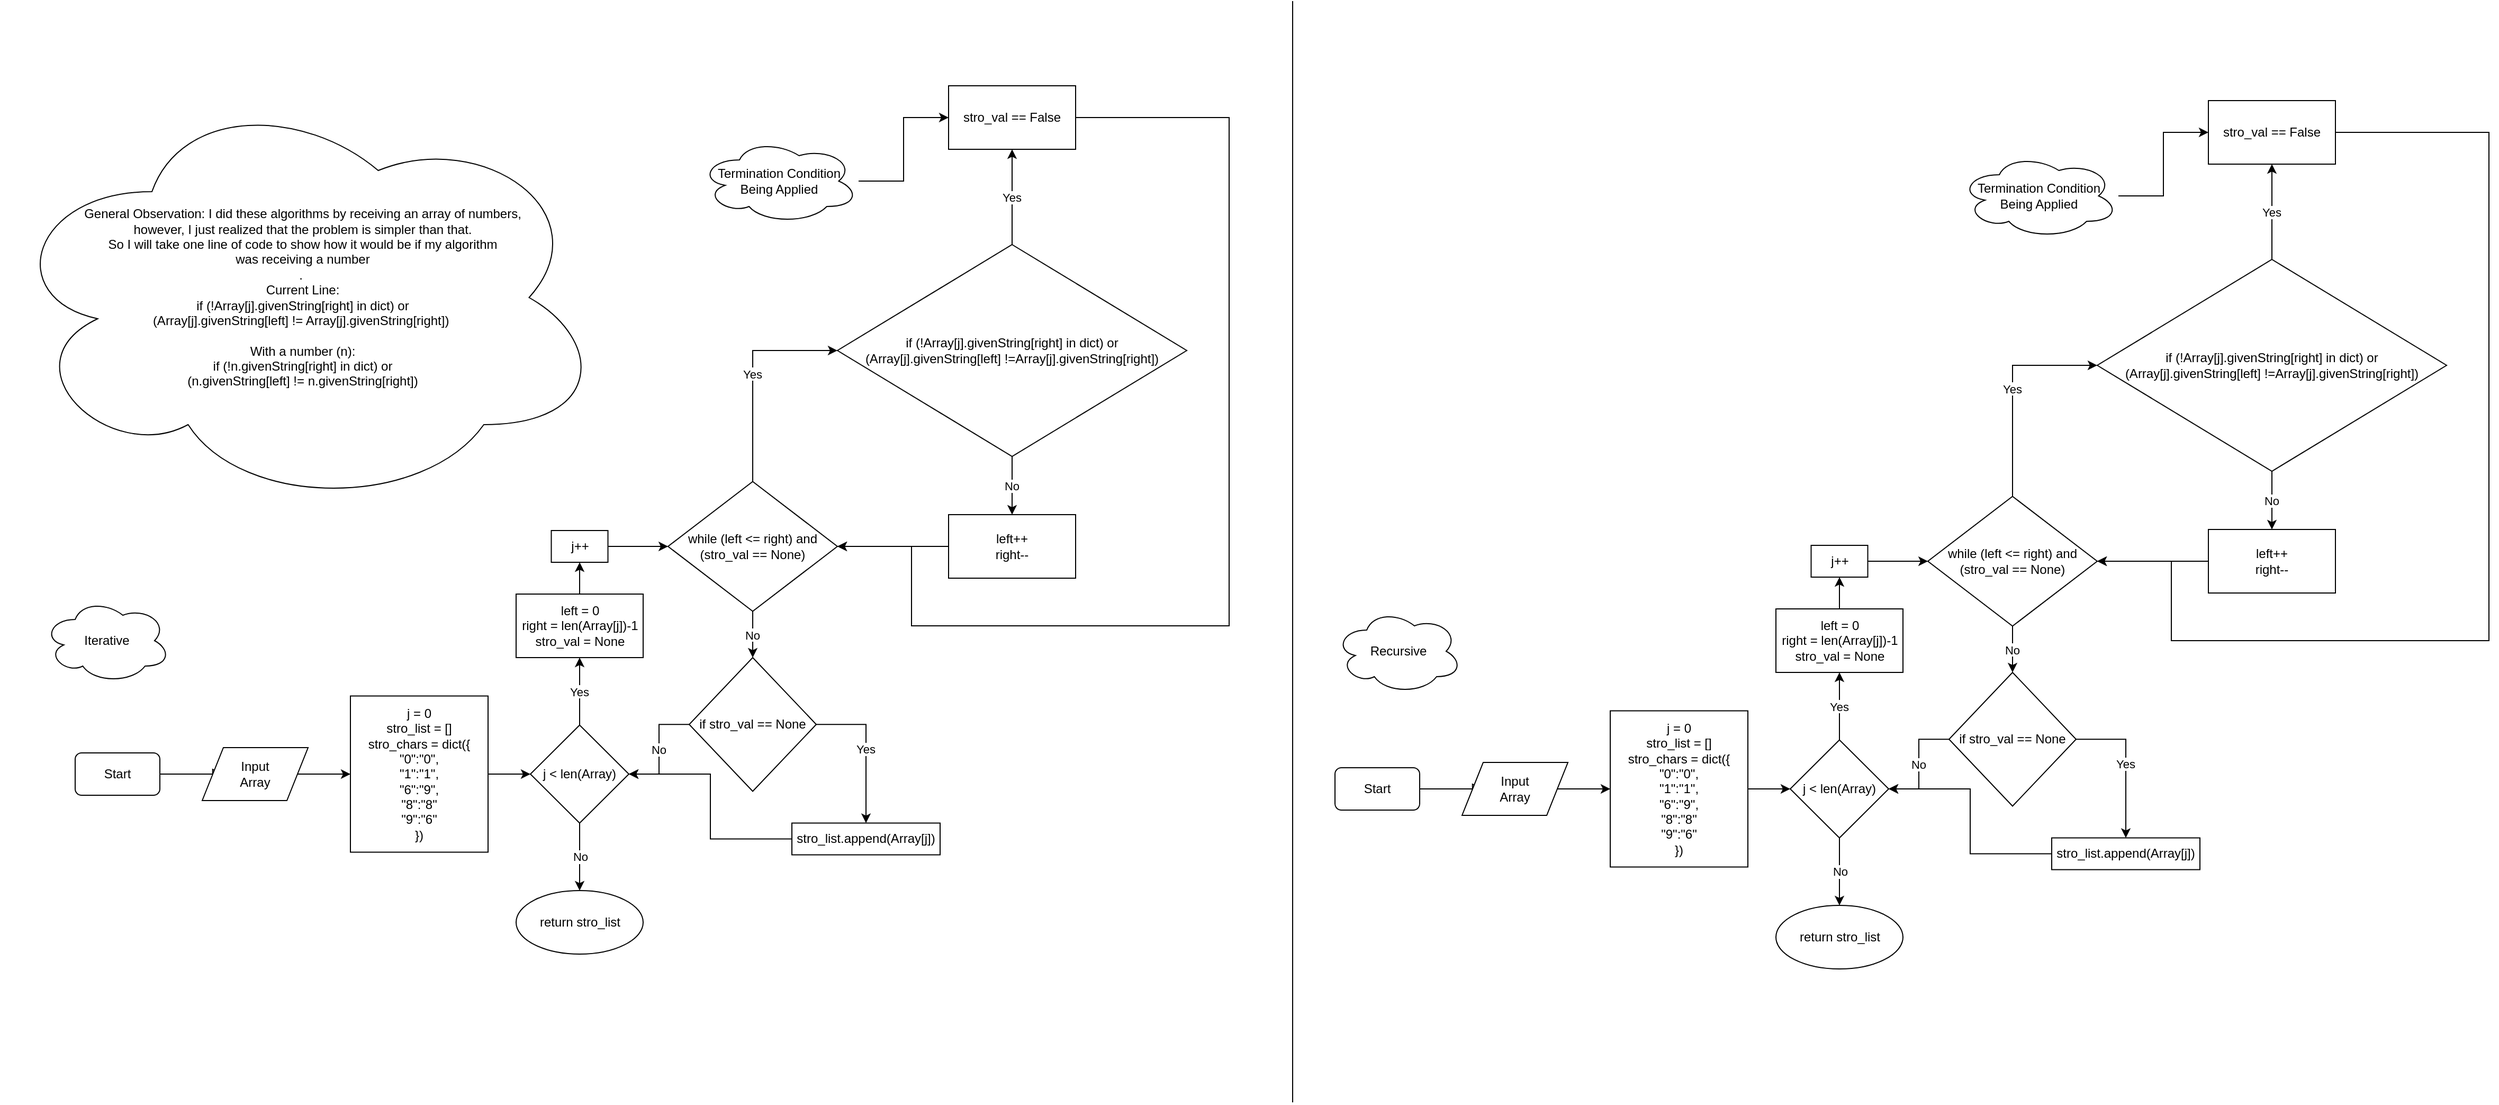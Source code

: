 <mxfile version="20.3.0" type="github">
  <diagram id="C5RBs43oDa-KdzZeNtuy" name="Page-1">
    <mxGraphModel dx="1532" dy="720" grid="1" gridSize="10" guides="1" tooltips="1" connect="1" arrows="1" fold="1" page="1" pageScale="1" pageWidth="827" pageHeight="1169" math="0" shadow="0">
      <root>
        <mxCell id="WIyWlLk6GJQsqaUBKTNV-0" />
        <mxCell id="WIyWlLk6GJQsqaUBKTNV-1" parent="WIyWlLk6GJQsqaUBKTNV-0" />
        <mxCell id="WIyWlLk6GJQsqaUBKTNV-2" value="" style="rounded=0;html=1;jettySize=auto;orthogonalLoop=1;fontSize=11;endArrow=block;endFill=0;endSize=8;strokeWidth=1;shadow=0;labelBackgroundColor=none;edgeStyle=orthogonalEdgeStyle;" parent="WIyWlLk6GJQsqaUBKTNV-1" source="WIyWlLk6GJQsqaUBKTNV-3" edge="1">
          <mxGeometry relative="1" as="geometry">
            <mxPoint x="-600" y="810" as="targetPoint" />
          </mxGeometry>
        </mxCell>
        <mxCell id="WIyWlLk6GJQsqaUBKTNV-3" value="Start" style="rounded=1;whiteSpace=wrap;html=1;fontSize=12;glass=0;strokeWidth=1;shadow=0;" parent="WIyWlLk6GJQsqaUBKTNV-1" vertex="1">
          <mxGeometry x="-740" y="790" width="80" height="40" as="geometry" />
        </mxCell>
        <mxCell id="UAvPD8WfjczdkTZnf0Nm-81" value="" style="edgeStyle=orthogonalEdgeStyle;rounded=0;orthogonalLoop=1;jettySize=auto;html=0;" parent="WIyWlLk6GJQsqaUBKTNV-1" source="UAvPD8WfjczdkTZnf0Nm-73" target="UAvPD8WfjczdkTZnf0Nm-78" edge="1">
          <mxGeometry relative="1" as="geometry" />
        </mxCell>
        <mxCell id="UAvPD8WfjczdkTZnf0Nm-73" value="Input&lt;br&gt;Array" style="shape=parallelogram;perimeter=parallelogramPerimeter;whiteSpace=wrap;html=1;fixedSize=1;" parent="WIyWlLk6GJQsqaUBKTNV-1" vertex="1">
          <mxGeometry x="-620" y="785" width="100" height="50" as="geometry" />
        </mxCell>
        <mxCell id="UAvPD8WfjczdkTZnf0Nm-83" value="Yes" style="edgeStyle=orthogonalEdgeStyle;rounded=0;orthogonalLoop=1;jettySize=auto;html=0;" parent="WIyWlLk6GJQsqaUBKTNV-1" source="UAvPD8WfjczdkTZnf0Nm-76" target="UAvPD8WfjczdkTZnf0Nm-82" edge="1">
          <mxGeometry relative="1" as="geometry" />
        </mxCell>
        <mxCell id="SS6zmwQ81CMFTvqJXIf2-1" value="No" style="edgeStyle=orthogonalEdgeStyle;rounded=0;orthogonalLoop=1;jettySize=auto;html=1;" edge="1" parent="WIyWlLk6GJQsqaUBKTNV-1" source="UAvPD8WfjczdkTZnf0Nm-76" target="SS6zmwQ81CMFTvqJXIf2-0">
          <mxGeometry relative="1" as="geometry" />
        </mxCell>
        <mxCell id="UAvPD8WfjczdkTZnf0Nm-76" value="j &amp;lt; len(Array)" style="rhombus;whiteSpace=wrap;html=1;" parent="WIyWlLk6GJQsqaUBKTNV-1" vertex="1">
          <mxGeometry x="-310" y="763.75" width="93" height="92.5" as="geometry" />
        </mxCell>
        <mxCell id="UAvPD8WfjczdkTZnf0Nm-80" value="" style="edgeStyle=orthogonalEdgeStyle;rounded=0;orthogonalLoop=1;jettySize=auto;html=0;" parent="WIyWlLk6GJQsqaUBKTNV-1" source="UAvPD8WfjczdkTZnf0Nm-78" target="UAvPD8WfjczdkTZnf0Nm-76" edge="1">
          <mxGeometry relative="1" as="geometry" />
        </mxCell>
        <mxCell id="UAvPD8WfjczdkTZnf0Nm-78" value="j = 0&lt;br&gt;stro_list = []&lt;br&gt;stro_chars = dict({&lt;br&gt;&quot;0&quot;:&quot;0&quot;,&lt;br&gt;&quot;1&quot;:&quot;1&quot;,&lt;br&gt;&quot;6&quot;:&quot;9&quot;,&lt;br&gt;&quot;8&quot;:&quot;8&quot;&lt;br&gt;&quot;9&quot;:&quot;6&quot;&lt;br&gt;})" style="whiteSpace=wrap;html=1;" parent="WIyWlLk6GJQsqaUBKTNV-1" vertex="1">
          <mxGeometry x="-480" y="736.25" width="130" height="147.5" as="geometry" />
        </mxCell>
        <mxCell id="UAvPD8WfjczdkTZnf0Nm-93" value="" style="edgeStyle=orthogonalEdgeStyle;rounded=0;orthogonalLoop=1;jettySize=auto;html=0;" parent="WIyWlLk6GJQsqaUBKTNV-1" source="UAvPD8WfjczdkTZnf0Nm-82" target="UAvPD8WfjczdkTZnf0Nm-92" edge="1">
          <mxGeometry relative="1" as="geometry" />
        </mxCell>
        <mxCell id="UAvPD8WfjczdkTZnf0Nm-82" value="left = 0&lt;br&gt;right = len(Array[j])-1&lt;br&gt;stro_val = None" style="whiteSpace=wrap;html=1;" parent="WIyWlLk6GJQsqaUBKTNV-1" vertex="1">
          <mxGeometry x="-323.5" y="640" width="120" height="60" as="geometry" />
        </mxCell>
        <mxCell id="UAvPD8WfjczdkTZnf0Nm-95" value="" style="edgeStyle=orthogonalEdgeStyle;rounded=0;orthogonalLoop=1;jettySize=auto;html=0;" parent="WIyWlLk6GJQsqaUBKTNV-1" source="UAvPD8WfjczdkTZnf0Nm-92" target="UAvPD8WfjczdkTZnf0Nm-94" edge="1">
          <mxGeometry relative="1" as="geometry" />
        </mxCell>
        <mxCell id="UAvPD8WfjczdkTZnf0Nm-92" value="j++" style="whiteSpace=wrap;html=1;" parent="WIyWlLk6GJQsqaUBKTNV-1" vertex="1">
          <mxGeometry x="-290.25" y="580" width="53.5" height="30" as="geometry" />
        </mxCell>
        <mxCell id="UAvPD8WfjczdkTZnf0Nm-100" value="Yes" style="edgeStyle=orthogonalEdgeStyle;rounded=0;orthogonalLoop=1;jettySize=auto;html=0;entryX=0;entryY=0.5;entryDx=0;entryDy=0;" parent="WIyWlLk6GJQsqaUBKTNV-1" source="UAvPD8WfjczdkTZnf0Nm-94" target="UAvPD8WfjczdkTZnf0Nm-96" edge="1">
          <mxGeometry relative="1" as="geometry" />
        </mxCell>
        <mxCell id="UAvPD8WfjczdkTZnf0Nm-124" value="No" style="edgeStyle=orthogonalEdgeStyle;rounded=0;orthogonalLoop=1;jettySize=auto;html=0;" parent="WIyWlLk6GJQsqaUBKTNV-1" source="UAvPD8WfjczdkTZnf0Nm-94" target="UAvPD8WfjczdkTZnf0Nm-115" edge="1">
          <mxGeometry relative="1" as="geometry" />
        </mxCell>
        <mxCell id="UAvPD8WfjczdkTZnf0Nm-94" value="while (left &amp;lt;= right) and (stro_val == None)" style="rhombus;whiteSpace=wrap;html=1;" parent="WIyWlLk6GJQsqaUBKTNV-1" vertex="1">
          <mxGeometry x="-180" y="533.75" width="160" height="122.5" as="geometry" />
        </mxCell>
        <mxCell id="UAvPD8WfjczdkTZnf0Nm-105" value="Yes" style="edgeStyle=orthogonalEdgeStyle;rounded=0;orthogonalLoop=1;jettySize=auto;html=0;" parent="WIyWlLk6GJQsqaUBKTNV-1" source="UAvPD8WfjczdkTZnf0Nm-96" target="UAvPD8WfjczdkTZnf0Nm-102" edge="1">
          <mxGeometry relative="1" as="geometry" />
        </mxCell>
        <mxCell id="UAvPD8WfjczdkTZnf0Nm-113" value="No" style="edgeStyle=orthogonalEdgeStyle;rounded=0;orthogonalLoop=1;jettySize=auto;html=0;" parent="WIyWlLk6GJQsqaUBKTNV-1" source="UAvPD8WfjczdkTZnf0Nm-96" target="UAvPD8WfjczdkTZnf0Nm-112" edge="1">
          <mxGeometry relative="1" as="geometry" />
        </mxCell>
        <mxCell id="UAvPD8WfjczdkTZnf0Nm-96" value="if (!Array[j].givenString[right] in dict) or&lt;br&gt;(Array[j].givenString[left] !=Array[j].givenString[right])" style="rhombus;whiteSpace=wrap;html=1;" parent="WIyWlLk6GJQsqaUBKTNV-1" vertex="1">
          <mxGeometry x="-20" y="310" width="330" height="200" as="geometry" />
        </mxCell>
        <mxCell id="UAvPD8WfjczdkTZnf0Nm-106" style="edgeStyle=orthogonalEdgeStyle;rounded=0;orthogonalLoop=1;jettySize=auto;html=0;entryX=1;entryY=0.5;entryDx=0;entryDy=0;" parent="WIyWlLk6GJQsqaUBKTNV-1" source="UAvPD8WfjczdkTZnf0Nm-102" target="UAvPD8WfjczdkTZnf0Nm-94" edge="1">
          <mxGeometry relative="1" as="geometry">
            <Array as="points">
              <mxPoint x="350" y="190" />
              <mxPoint x="350" y="670" />
              <mxPoint x="50" y="670" />
              <mxPoint x="50" y="595" />
            </Array>
          </mxGeometry>
        </mxCell>
        <mxCell id="UAvPD8WfjczdkTZnf0Nm-102" value="stro_val == False" style="whiteSpace=wrap;html=1;" parent="WIyWlLk6GJQsqaUBKTNV-1" vertex="1">
          <mxGeometry x="85" y="160" width="120" height="60" as="geometry" />
        </mxCell>
        <mxCell id="UAvPD8WfjczdkTZnf0Nm-114" style="edgeStyle=orthogonalEdgeStyle;rounded=0;orthogonalLoop=1;jettySize=auto;html=0;" parent="WIyWlLk6GJQsqaUBKTNV-1" source="UAvPD8WfjczdkTZnf0Nm-112" edge="1">
          <mxGeometry relative="1" as="geometry">
            <mxPoint x="-20" y="595.0" as="targetPoint" />
          </mxGeometry>
        </mxCell>
        <mxCell id="UAvPD8WfjczdkTZnf0Nm-112" value="left++&lt;br&gt;right--" style="whiteSpace=wrap;html=1;" parent="WIyWlLk6GJQsqaUBKTNV-1" vertex="1">
          <mxGeometry x="85" y="565" width="120" height="60" as="geometry" />
        </mxCell>
        <mxCell id="UAvPD8WfjczdkTZnf0Nm-119" value="Yes" style="edgeStyle=orthogonalEdgeStyle;rounded=0;orthogonalLoop=1;jettySize=auto;html=0;exitX=1;exitY=0.5;exitDx=0;exitDy=0;" parent="WIyWlLk6GJQsqaUBKTNV-1" source="UAvPD8WfjczdkTZnf0Nm-115" target="UAvPD8WfjczdkTZnf0Nm-118" edge="1">
          <mxGeometry relative="1" as="geometry" />
        </mxCell>
        <mxCell id="UAvPD8WfjczdkTZnf0Nm-122" value="No" style="edgeStyle=orthogonalEdgeStyle;rounded=0;orthogonalLoop=1;jettySize=auto;html=0;entryX=1;entryY=0.5;entryDx=0;entryDy=0;" parent="WIyWlLk6GJQsqaUBKTNV-1" source="UAvPD8WfjczdkTZnf0Nm-115" target="UAvPD8WfjczdkTZnf0Nm-76" edge="1">
          <mxGeometry relative="1" as="geometry" />
        </mxCell>
        <mxCell id="UAvPD8WfjczdkTZnf0Nm-115" value="if stro_val == None" style="rhombus;whiteSpace=wrap;html=1;" parent="WIyWlLk6GJQsqaUBKTNV-1" vertex="1">
          <mxGeometry x="-160" y="700" width="120" height="126.25" as="geometry" />
        </mxCell>
        <mxCell id="UAvPD8WfjczdkTZnf0Nm-123" style="edgeStyle=orthogonalEdgeStyle;rounded=0;orthogonalLoop=1;jettySize=auto;html=0;entryX=1;entryY=0.5;entryDx=0;entryDy=0;" parent="WIyWlLk6GJQsqaUBKTNV-1" source="UAvPD8WfjczdkTZnf0Nm-118" target="UAvPD8WfjczdkTZnf0Nm-76" edge="1">
          <mxGeometry relative="1" as="geometry" />
        </mxCell>
        <mxCell id="UAvPD8WfjczdkTZnf0Nm-118" value="stro_list.append(Array[j])" style="whiteSpace=wrap;html=1;" parent="WIyWlLk6GJQsqaUBKTNV-1" vertex="1">
          <mxGeometry x="-63" y="856.25" width="140" height="30" as="geometry" />
        </mxCell>
        <mxCell id="SS6zmwQ81CMFTvqJXIf2-0" value="return stro_list" style="ellipse;whiteSpace=wrap;html=1;" vertex="1" parent="WIyWlLk6GJQsqaUBKTNV-1">
          <mxGeometry x="-323.5" y="920" width="120" height="60" as="geometry" />
        </mxCell>
        <mxCell id="SS6zmwQ81CMFTvqJXIf2-3" style="edgeStyle=orthogonalEdgeStyle;rounded=0;orthogonalLoop=1;jettySize=auto;html=1;" edge="1" parent="WIyWlLk6GJQsqaUBKTNV-1" source="SS6zmwQ81CMFTvqJXIf2-2" target="UAvPD8WfjczdkTZnf0Nm-102">
          <mxGeometry relative="1" as="geometry" />
        </mxCell>
        <mxCell id="SS6zmwQ81CMFTvqJXIf2-2" value="Termination Condition Being Applied" style="ellipse;shape=cloud;whiteSpace=wrap;html=1;" vertex="1" parent="WIyWlLk6GJQsqaUBKTNV-1">
          <mxGeometry x="-150" y="210" width="150" height="80" as="geometry" />
        </mxCell>
        <mxCell id="SS6zmwQ81CMFTvqJXIf2-4" value="" style="rounded=0;html=1;jettySize=auto;orthogonalLoop=1;fontSize=11;endArrow=block;endFill=0;endSize=8;strokeWidth=1;shadow=0;labelBackgroundColor=none;edgeStyle=orthogonalEdgeStyle;" edge="1" parent="WIyWlLk6GJQsqaUBKTNV-1" source="SS6zmwQ81CMFTvqJXIf2-5">
          <mxGeometry relative="1" as="geometry">
            <mxPoint x="590.0" y="824" as="targetPoint" />
          </mxGeometry>
        </mxCell>
        <mxCell id="SS6zmwQ81CMFTvqJXIf2-5" value="Start" style="rounded=1;whiteSpace=wrap;html=1;fontSize=12;glass=0;strokeWidth=1;shadow=0;" vertex="1" parent="WIyWlLk6GJQsqaUBKTNV-1">
          <mxGeometry x="450" y="804" width="80" height="40" as="geometry" />
        </mxCell>
        <mxCell id="SS6zmwQ81CMFTvqJXIf2-6" value="" style="edgeStyle=orthogonalEdgeStyle;rounded=0;orthogonalLoop=1;jettySize=auto;html=0;" edge="1" parent="WIyWlLk6GJQsqaUBKTNV-1" source="SS6zmwQ81CMFTvqJXIf2-7" target="SS6zmwQ81CMFTvqJXIf2-12">
          <mxGeometry relative="1" as="geometry" />
        </mxCell>
        <mxCell id="SS6zmwQ81CMFTvqJXIf2-7" value="Input&lt;br&gt;Array" style="shape=parallelogram;perimeter=parallelogramPerimeter;whiteSpace=wrap;html=1;fixedSize=1;" vertex="1" parent="WIyWlLk6GJQsqaUBKTNV-1">
          <mxGeometry x="570" y="799" width="100" height="50" as="geometry" />
        </mxCell>
        <mxCell id="SS6zmwQ81CMFTvqJXIf2-8" value="Yes" style="edgeStyle=orthogonalEdgeStyle;rounded=0;orthogonalLoop=1;jettySize=auto;html=0;" edge="1" parent="WIyWlLk6GJQsqaUBKTNV-1" source="SS6zmwQ81CMFTvqJXIf2-10" target="SS6zmwQ81CMFTvqJXIf2-14">
          <mxGeometry relative="1" as="geometry" />
        </mxCell>
        <mxCell id="SS6zmwQ81CMFTvqJXIf2-9" value="No" style="edgeStyle=orthogonalEdgeStyle;rounded=0;orthogonalLoop=1;jettySize=auto;html=1;" edge="1" parent="WIyWlLk6GJQsqaUBKTNV-1" source="SS6zmwQ81CMFTvqJXIf2-10" target="SS6zmwQ81CMFTvqJXIf2-32">
          <mxGeometry relative="1" as="geometry" />
        </mxCell>
        <mxCell id="SS6zmwQ81CMFTvqJXIf2-10" value="j &amp;lt; len(Array)" style="rhombus;whiteSpace=wrap;html=1;" vertex="1" parent="WIyWlLk6GJQsqaUBKTNV-1">
          <mxGeometry x="880" y="777.75" width="93" height="92.5" as="geometry" />
        </mxCell>
        <mxCell id="SS6zmwQ81CMFTvqJXIf2-11" value="" style="edgeStyle=orthogonalEdgeStyle;rounded=0;orthogonalLoop=1;jettySize=auto;html=0;" edge="1" parent="WIyWlLk6GJQsqaUBKTNV-1" source="SS6zmwQ81CMFTvqJXIf2-12" target="SS6zmwQ81CMFTvqJXIf2-10">
          <mxGeometry relative="1" as="geometry" />
        </mxCell>
        <mxCell id="SS6zmwQ81CMFTvqJXIf2-12" value="j = 0&lt;br&gt;stro_list = []&lt;br&gt;stro_chars = dict({&lt;br&gt;&quot;0&quot;:&quot;0&quot;,&lt;br&gt;&quot;1&quot;:&quot;1&quot;,&lt;br&gt;&quot;6&quot;:&quot;9&quot;,&lt;br&gt;&quot;8&quot;:&quot;8&quot;&lt;br&gt;&quot;9&quot;:&quot;6&quot;&lt;br&gt;})" style="whiteSpace=wrap;html=1;" vertex="1" parent="WIyWlLk6GJQsqaUBKTNV-1">
          <mxGeometry x="710" y="750.25" width="130" height="147.5" as="geometry" />
        </mxCell>
        <mxCell id="SS6zmwQ81CMFTvqJXIf2-13" value="" style="edgeStyle=orthogonalEdgeStyle;rounded=0;orthogonalLoop=1;jettySize=auto;html=0;" edge="1" parent="WIyWlLk6GJQsqaUBKTNV-1" source="SS6zmwQ81CMFTvqJXIf2-14" target="SS6zmwQ81CMFTvqJXIf2-16">
          <mxGeometry relative="1" as="geometry" />
        </mxCell>
        <mxCell id="SS6zmwQ81CMFTvqJXIf2-14" value="left = 0&lt;br&gt;right = len(Array[j])-1&lt;br&gt;stro_val = None" style="whiteSpace=wrap;html=1;" vertex="1" parent="WIyWlLk6GJQsqaUBKTNV-1">
          <mxGeometry x="866.5" y="654" width="120" height="60" as="geometry" />
        </mxCell>
        <mxCell id="SS6zmwQ81CMFTvqJXIf2-15" value="" style="edgeStyle=orthogonalEdgeStyle;rounded=0;orthogonalLoop=1;jettySize=auto;html=0;" edge="1" parent="WIyWlLk6GJQsqaUBKTNV-1" source="SS6zmwQ81CMFTvqJXIf2-16" target="SS6zmwQ81CMFTvqJXIf2-19">
          <mxGeometry relative="1" as="geometry" />
        </mxCell>
        <mxCell id="SS6zmwQ81CMFTvqJXIf2-16" value="j++" style="whiteSpace=wrap;html=1;" vertex="1" parent="WIyWlLk6GJQsqaUBKTNV-1">
          <mxGeometry x="899.75" y="594" width="53.5" height="30" as="geometry" />
        </mxCell>
        <mxCell id="SS6zmwQ81CMFTvqJXIf2-17" value="Yes" style="edgeStyle=orthogonalEdgeStyle;rounded=0;orthogonalLoop=1;jettySize=auto;html=0;entryX=0;entryY=0.5;entryDx=0;entryDy=0;" edge="1" parent="WIyWlLk6GJQsqaUBKTNV-1" source="SS6zmwQ81CMFTvqJXIf2-19" target="SS6zmwQ81CMFTvqJXIf2-22">
          <mxGeometry relative="1" as="geometry" />
        </mxCell>
        <mxCell id="SS6zmwQ81CMFTvqJXIf2-18" value="No" style="edgeStyle=orthogonalEdgeStyle;rounded=0;orthogonalLoop=1;jettySize=auto;html=0;" edge="1" parent="WIyWlLk6GJQsqaUBKTNV-1" source="SS6zmwQ81CMFTvqJXIf2-19" target="SS6zmwQ81CMFTvqJXIf2-29">
          <mxGeometry relative="1" as="geometry" />
        </mxCell>
        <mxCell id="SS6zmwQ81CMFTvqJXIf2-19" value="while (left &amp;lt;= right) and (stro_val == None)" style="rhombus;whiteSpace=wrap;html=1;" vertex="1" parent="WIyWlLk6GJQsqaUBKTNV-1">
          <mxGeometry x="1010" y="547.75" width="160" height="122.5" as="geometry" />
        </mxCell>
        <mxCell id="SS6zmwQ81CMFTvqJXIf2-20" value="Yes" style="edgeStyle=orthogonalEdgeStyle;rounded=0;orthogonalLoop=1;jettySize=auto;html=0;" edge="1" parent="WIyWlLk6GJQsqaUBKTNV-1" source="SS6zmwQ81CMFTvqJXIf2-22" target="SS6zmwQ81CMFTvqJXIf2-24">
          <mxGeometry relative="1" as="geometry" />
        </mxCell>
        <mxCell id="SS6zmwQ81CMFTvqJXIf2-21" value="No" style="edgeStyle=orthogonalEdgeStyle;rounded=0;orthogonalLoop=1;jettySize=auto;html=0;" edge="1" parent="WIyWlLk6GJQsqaUBKTNV-1" source="SS6zmwQ81CMFTvqJXIf2-22" target="SS6zmwQ81CMFTvqJXIf2-26">
          <mxGeometry relative="1" as="geometry" />
        </mxCell>
        <mxCell id="SS6zmwQ81CMFTvqJXIf2-22" value="if (!Array[j].givenString[right] in dict) or&lt;br&gt;(Array[j].givenString[left] !=Array[j].givenString[right])" style="rhombus;whiteSpace=wrap;html=1;" vertex="1" parent="WIyWlLk6GJQsqaUBKTNV-1">
          <mxGeometry x="1170" y="324" width="330" height="200" as="geometry" />
        </mxCell>
        <mxCell id="SS6zmwQ81CMFTvqJXIf2-23" style="edgeStyle=orthogonalEdgeStyle;rounded=0;orthogonalLoop=1;jettySize=auto;html=0;entryX=1;entryY=0.5;entryDx=0;entryDy=0;" edge="1" parent="WIyWlLk6GJQsqaUBKTNV-1" source="SS6zmwQ81CMFTvqJXIf2-24" target="SS6zmwQ81CMFTvqJXIf2-19">
          <mxGeometry relative="1" as="geometry">
            <Array as="points">
              <mxPoint x="1540" y="204" />
              <mxPoint x="1540" y="684" />
              <mxPoint x="1240" y="684" />
              <mxPoint x="1240" y="609" />
            </Array>
          </mxGeometry>
        </mxCell>
        <mxCell id="SS6zmwQ81CMFTvqJXIf2-24" value="stro_val == False" style="whiteSpace=wrap;html=1;" vertex="1" parent="WIyWlLk6GJQsqaUBKTNV-1">
          <mxGeometry x="1275" y="174" width="120" height="60" as="geometry" />
        </mxCell>
        <mxCell id="SS6zmwQ81CMFTvqJXIf2-25" style="edgeStyle=orthogonalEdgeStyle;rounded=0;orthogonalLoop=1;jettySize=auto;html=0;" edge="1" parent="WIyWlLk6GJQsqaUBKTNV-1" source="SS6zmwQ81CMFTvqJXIf2-26">
          <mxGeometry relative="1" as="geometry">
            <mxPoint x="1170.0" y="609" as="targetPoint" />
          </mxGeometry>
        </mxCell>
        <mxCell id="SS6zmwQ81CMFTvqJXIf2-26" value="left++&lt;br&gt;right--" style="whiteSpace=wrap;html=1;" vertex="1" parent="WIyWlLk6GJQsqaUBKTNV-1">
          <mxGeometry x="1275" y="579" width="120" height="60" as="geometry" />
        </mxCell>
        <mxCell id="SS6zmwQ81CMFTvqJXIf2-27" value="Yes" style="edgeStyle=orthogonalEdgeStyle;rounded=0;orthogonalLoop=1;jettySize=auto;html=0;exitX=1;exitY=0.5;exitDx=0;exitDy=0;" edge="1" parent="WIyWlLk6GJQsqaUBKTNV-1" source="SS6zmwQ81CMFTvqJXIf2-29" target="SS6zmwQ81CMFTvqJXIf2-31">
          <mxGeometry relative="1" as="geometry" />
        </mxCell>
        <mxCell id="SS6zmwQ81CMFTvqJXIf2-28" value="No" style="edgeStyle=orthogonalEdgeStyle;rounded=0;orthogonalLoop=1;jettySize=auto;html=0;entryX=1;entryY=0.5;entryDx=0;entryDy=0;" edge="1" parent="WIyWlLk6GJQsqaUBKTNV-1" source="SS6zmwQ81CMFTvqJXIf2-29" target="SS6zmwQ81CMFTvqJXIf2-10">
          <mxGeometry relative="1" as="geometry" />
        </mxCell>
        <mxCell id="SS6zmwQ81CMFTvqJXIf2-29" value="if stro_val == None" style="rhombus;whiteSpace=wrap;html=1;" vertex="1" parent="WIyWlLk6GJQsqaUBKTNV-1">
          <mxGeometry x="1030" y="714" width="120" height="126.25" as="geometry" />
        </mxCell>
        <mxCell id="SS6zmwQ81CMFTvqJXIf2-30" style="edgeStyle=orthogonalEdgeStyle;rounded=0;orthogonalLoop=1;jettySize=auto;html=0;entryX=1;entryY=0.5;entryDx=0;entryDy=0;" edge="1" parent="WIyWlLk6GJQsqaUBKTNV-1" source="SS6zmwQ81CMFTvqJXIf2-31" target="SS6zmwQ81CMFTvqJXIf2-10">
          <mxGeometry relative="1" as="geometry" />
        </mxCell>
        <mxCell id="SS6zmwQ81CMFTvqJXIf2-31" value="stro_list.append(Array[j])" style="whiteSpace=wrap;html=1;" vertex="1" parent="WIyWlLk6GJQsqaUBKTNV-1">
          <mxGeometry x="1127" y="870.25" width="140" height="30" as="geometry" />
        </mxCell>
        <mxCell id="SS6zmwQ81CMFTvqJXIf2-32" value="return stro_list" style="ellipse;whiteSpace=wrap;html=1;" vertex="1" parent="WIyWlLk6GJQsqaUBKTNV-1">
          <mxGeometry x="866.5" y="934" width="120" height="60" as="geometry" />
        </mxCell>
        <mxCell id="SS6zmwQ81CMFTvqJXIf2-33" style="edgeStyle=orthogonalEdgeStyle;rounded=0;orthogonalLoop=1;jettySize=auto;html=1;" edge="1" parent="WIyWlLk6GJQsqaUBKTNV-1" source="SS6zmwQ81CMFTvqJXIf2-34" target="SS6zmwQ81CMFTvqJXIf2-24">
          <mxGeometry relative="1" as="geometry" />
        </mxCell>
        <mxCell id="SS6zmwQ81CMFTvqJXIf2-34" value="Termination Condition Being Applied" style="ellipse;shape=cloud;whiteSpace=wrap;html=1;" vertex="1" parent="WIyWlLk6GJQsqaUBKTNV-1">
          <mxGeometry x="1040" y="224" width="150" height="80" as="geometry" />
        </mxCell>
        <mxCell id="SS6zmwQ81CMFTvqJXIf2-35" value="" style="endArrow=none;html=1;rounded=0;" edge="1" parent="WIyWlLk6GJQsqaUBKTNV-1">
          <mxGeometry width="50" height="50" relative="1" as="geometry">
            <mxPoint x="410" y="1120" as="sourcePoint" />
            <mxPoint x="410" y="80" as="targetPoint" />
          </mxGeometry>
        </mxCell>
        <mxCell id="SS6zmwQ81CMFTvqJXIf2-36" value="Iterative" style="ellipse;shape=cloud;whiteSpace=wrap;html=1;" vertex="1" parent="WIyWlLk6GJQsqaUBKTNV-1">
          <mxGeometry x="-770" y="644" width="120" height="80" as="geometry" />
        </mxCell>
        <mxCell id="SS6zmwQ81CMFTvqJXIf2-37" value="Recursive" style="ellipse;shape=cloud;whiteSpace=wrap;html=1;" vertex="1" parent="WIyWlLk6GJQsqaUBKTNV-1">
          <mxGeometry x="450" y="654" width="120" height="80" as="geometry" />
        </mxCell>
        <mxCell id="SS6zmwQ81CMFTvqJXIf2-39" value="General Observation: I did these algorithms by receiving an array of numbers, &lt;br&gt;however, I just realized that the problem is simpler than that.&lt;br&gt;So I will take one line of code to show how it would be if my algorithm&lt;br&gt;was receiving a number&lt;br&gt;.&amp;nbsp;&lt;br&gt;Current Line:&lt;br&gt;if (!Array[j].givenString[right] in dict) or&lt;br&gt;(Array[j].givenString[left] != Array[j].givenString[right])&amp;nbsp;&lt;br&gt;&lt;br&gt;With a number (n):&lt;br&gt;if (!n.givenString[right] in dict) or&lt;br&gt;(n.givenString[left] != n.givenString[right])" style="ellipse;shape=cloud;whiteSpace=wrap;html=1;" vertex="1" parent="WIyWlLk6GJQsqaUBKTNV-1">
          <mxGeometry x="-810" y="160" width="570" height="400" as="geometry" />
        </mxCell>
      </root>
    </mxGraphModel>
  </diagram>
</mxfile>
